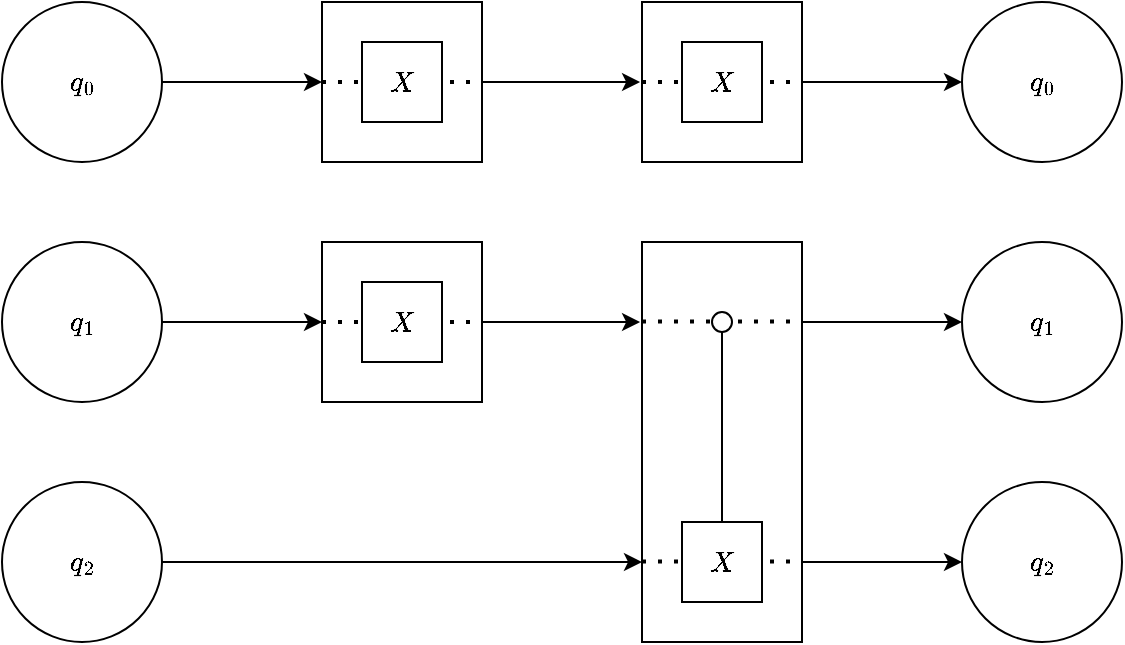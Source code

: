 <mxfile>
    <diagram name="Page-1" id="TqO0XknMDxeJT55NkYOL">
        <mxGraphModel dx="1195" dy="815" grid="1" gridSize="10" guides="1" tooltips="1" connect="1" arrows="1" fold="1" page="1" pageScale="1" pageWidth="850" pageHeight="1100" math="1" shadow="0">
            <root>
                <mxCell id="0"/>
                <mxCell id="1" parent="0"/>
                <mxCell id="89ghsDv7PfAujkezo9FC-12" style="edgeStyle=orthogonalEdgeStyle;rounded=0;orthogonalLoop=1;jettySize=auto;html=1;entryX=0;entryY=0.5;entryDx=0;entryDy=0;" parent="1" source="89ghsDv7PfAujkezo9FC-1" target="89ghsDv7PfAujkezo9FC-4" edge="1">
                    <mxGeometry relative="1" as="geometry"/>
                </mxCell>
                <mxCell id="89ghsDv7PfAujkezo9FC-1" value="$$q_0$$" style="ellipse;whiteSpace=wrap;html=1;" parent="1" vertex="1">
                    <mxGeometry x="80" y="80" width="80" height="80" as="geometry"/>
                </mxCell>
                <mxCell id="99" style="edgeStyle=none;html=1;" edge="1" parent="1" source="89ghsDv7PfAujkezo9FC-2">
                    <mxGeometry relative="1" as="geometry">
                        <mxPoint x="240" y="240" as="targetPoint"/>
                    </mxGeometry>
                </mxCell>
                <mxCell id="89ghsDv7PfAujkezo9FC-2" value="$$q_1$$" style="ellipse;whiteSpace=wrap;html=1;" parent="1" vertex="1">
                    <mxGeometry x="80" y="200" width="80" height="80" as="geometry"/>
                </mxCell>
                <mxCell id="89ghsDv7PfAujkezo9FC-29" style="edgeStyle=orthogonalEdgeStyle;rounded=0;orthogonalLoop=1;jettySize=auto;html=1;entryX=0;entryY=0.8;entryDx=0;entryDy=0;entryPerimeter=0;" parent="1" source="89ghsDv7PfAujkezo9FC-3" target="89ghsDv7PfAujkezo9FC-6" edge="1">
                    <mxGeometry relative="1" as="geometry">
                        <mxPoint x="240" y="360" as="targetPoint"/>
                    </mxGeometry>
                </mxCell>
                <mxCell id="89ghsDv7PfAujkezo9FC-3" value="$$q_2$$" style="ellipse;whiteSpace=wrap;html=1;" parent="1" vertex="1">
                    <mxGeometry x="80" y="320" width="80" height="80" as="geometry"/>
                </mxCell>
                <mxCell id="89ghsDv7PfAujkezo9FC-4" value="" style="rounded=0;whiteSpace=wrap;html=1;" parent="1" vertex="1">
                    <mxGeometry x="240" y="80" width="80" height="80" as="geometry"/>
                </mxCell>
                <mxCell id="89ghsDv7PfAujkezo9FC-22" style="edgeStyle=orthogonalEdgeStyle;rounded=0;orthogonalLoop=1;jettySize=auto;html=1;entryX=0;entryY=0.5;entryDx=0;entryDy=0;" parent="1" source="89ghsDv7PfAujkezo9FC-6" target="89ghsDv7PfAujkezo9FC-8" edge="1">
                    <mxGeometry relative="1" as="geometry">
                        <Array as="points">
                            <mxPoint x="510" y="240"/>
                            <mxPoint x="510" y="240"/>
                        </Array>
                    </mxGeometry>
                </mxCell>
                <mxCell id="89ghsDv7PfAujkezo9FC-32" style="edgeStyle=orthogonalEdgeStyle;rounded=0;orthogonalLoop=1;jettySize=auto;html=1;entryX=0;entryY=0.5;entryDx=0;entryDy=0;" parent="1" source="89ghsDv7PfAujkezo9FC-6" target="89ghsDv7PfAujkezo9FC-9" edge="1">
                    <mxGeometry relative="1" as="geometry">
                        <Array as="points">
                            <mxPoint x="510" y="360"/>
                            <mxPoint x="510" y="360"/>
                        </Array>
                    </mxGeometry>
                </mxCell>
                <mxCell id="89ghsDv7PfAujkezo9FC-6" value="" style="rounded=0;whiteSpace=wrap;html=1;" parent="1" vertex="1">
                    <mxGeometry x="400" y="200" width="80" height="200" as="geometry"/>
                </mxCell>
                <mxCell id="89ghsDv7PfAujkezo9FC-7" value="$$q_0$$" style="ellipse;whiteSpace=wrap;html=1;" parent="1" vertex="1">
                    <mxGeometry x="560" y="80" width="80" height="80" as="geometry"/>
                </mxCell>
                <mxCell id="89ghsDv7PfAujkezo9FC-8" value="$$q_1$$" style="ellipse;whiteSpace=wrap;html=1;" parent="1" vertex="1">
                    <mxGeometry x="560" y="200" width="80" height="80" as="geometry"/>
                </mxCell>
                <mxCell id="89ghsDv7PfAujkezo9FC-9" value="$$q_2$$" style="ellipse;whiteSpace=wrap;html=1;" parent="1" vertex="1">
                    <mxGeometry x="560" y="320" width="80" height="80" as="geometry"/>
                </mxCell>
                <mxCell id="89ghsDv7PfAujkezo9FC-11" style="edgeStyle=orthogonalEdgeStyle;rounded=0;orthogonalLoop=1;jettySize=auto;html=1;entryX=-0.012;entryY=0.2;entryDx=0;entryDy=0;entryPerimeter=0;" parent="1" source="89ghsDv7PfAujkezo9FC-4" edge="1">
                    <mxGeometry relative="1" as="geometry">
                        <mxPoint x="399.04" y="120" as="targetPoint"/>
                    </mxGeometry>
                </mxCell>
                <mxCell id="89ghsDv7PfAujkezo9FC-15" value="" style="endArrow=none;dashed=1;html=1;dashPattern=1 3;strokeWidth=2;rounded=0;entryX=1;entryY=0.5;entryDx=0;entryDy=0;" parent="1" target="89ghsDv7PfAujkezo9FC-4" edge="1">
                    <mxGeometry width="50" height="50" relative="1" as="geometry">
                        <mxPoint x="240" y="120" as="sourcePoint"/>
                        <mxPoint x="290" y="70" as="targetPoint"/>
                    </mxGeometry>
                </mxCell>
                <mxCell id="89ghsDv7PfAujkezo9FC-20" value="" style="endArrow=none;dashed=1;html=1;dashPattern=1 3;strokeWidth=2;rounded=0;entryX=1;entryY=0.5;entryDx=0;entryDy=0;" parent="1" edge="1">
                    <mxGeometry width="50" height="50" relative="1" as="geometry">
                        <mxPoint x="400" y="239.8" as="sourcePoint"/>
                        <mxPoint x="480" y="239.8" as="targetPoint"/>
                    </mxGeometry>
                </mxCell>
                <mxCell id="89ghsDv7PfAujkezo9FC-33" value="" style="endArrow=none;dashed=1;html=1;dashPattern=1 3;strokeWidth=2;rounded=0;entryX=1;entryY=0.5;entryDx=0;entryDy=0;" parent="1" edge="1">
                    <mxGeometry width="50" height="50" relative="1" as="geometry">
                        <mxPoint x="400" y="359.8" as="sourcePoint"/>
                        <mxPoint x="480" y="359.8" as="targetPoint"/>
                    </mxGeometry>
                </mxCell>
                <mxCell id="89ghsDv7PfAujkezo9FC-35" value="$$X$$" style="whiteSpace=wrap;html=1;aspect=fixed;" parent="1" vertex="1">
                    <mxGeometry x="260" y="100" width="40" height="40" as="geometry"/>
                </mxCell>
                <mxCell id="89ghsDv7PfAujkezo9FC-39" value="$$X$$" style="whiteSpace=wrap;html=1;aspect=fixed;" parent="1" vertex="1">
                    <mxGeometry x="420" y="340" width="40" height="40" as="geometry"/>
                </mxCell>
                <mxCell id="89ghsDv7PfAujkezo9FC-43" style="edgeStyle=orthogonalEdgeStyle;rounded=0;orthogonalLoop=1;jettySize=auto;html=1;entryX=0.5;entryY=0;entryDx=0;entryDy=0;endArrow=none;endFill=0;" parent="1" source="89ghsDv7PfAujkezo9FC-44" edge="1">
                    <mxGeometry relative="1" as="geometry">
                        <mxPoint x="440" y="340" as="targetPoint"/>
                    </mxGeometry>
                </mxCell>
                <mxCell id="89ghsDv7PfAujkezo9FC-44" value="" style="ellipse;whiteSpace=wrap;html=1;aspect=fixed;" parent="1" vertex="1">
                    <mxGeometry x="435" y="235" width="10" height="10" as="geometry"/>
                </mxCell>
                <mxCell id="89" style="edgeStyle=none;html=1;entryX=0;entryY=0.5;entryDx=0;entryDy=0;" parent="1" source="86" target="89ghsDv7PfAujkezo9FC-7" edge="1">
                    <mxGeometry relative="1" as="geometry"/>
                </mxCell>
                <mxCell id="86" value="" style="rounded=0;whiteSpace=wrap;html=1;" parent="1" vertex="1">
                    <mxGeometry x="400" y="80" width="80" height="80" as="geometry"/>
                </mxCell>
                <mxCell id="87" value="" style="endArrow=none;dashed=1;html=1;dashPattern=1 3;strokeWidth=2;rounded=0;entryX=1;entryY=0.5;entryDx=0;entryDy=0;" parent="1" target="86" edge="1">
                    <mxGeometry width="50" height="50" relative="1" as="geometry">
                        <mxPoint x="400" y="120" as="sourcePoint"/>
                        <mxPoint x="450" y="70" as="targetPoint"/>
                    </mxGeometry>
                </mxCell>
                <mxCell id="88" value="$$X$$" style="whiteSpace=wrap;html=1;aspect=fixed;" parent="1" vertex="1">
                    <mxGeometry x="420" y="100" width="40" height="40" as="geometry"/>
                </mxCell>
                <mxCell id="95" value="" style="rounded=0;whiteSpace=wrap;html=1;" vertex="1" parent="1">
                    <mxGeometry x="240" y="200" width="80" height="80" as="geometry"/>
                </mxCell>
                <mxCell id="96" style="edgeStyle=orthogonalEdgeStyle;rounded=0;orthogonalLoop=1;jettySize=auto;html=1;entryX=-0.012;entryY=0.2;entryDx=0;entryDy=0;entryPerimeter=0;" edge="1" parent="1" source="95">
                    <mxGeometry relative="1" as="geometry">
                        <mxPoint x="399.04" y="240" as="targetPoint"/>
                    </mxGeometry>
                </mxCell>
                <mxCell id="97" value="" style="endArrow=none;dashed=1;html=1;dashPattern=1 3;strokeWidth=2;rounded=0;entryX=1;entryY=0.5;entryDx=0;entryDy=0;" edge="1" parent="1" target="95">
                    <mxGeometry width="50" height="50" relative="1" as="geometry">
                        <mxPoint x="240" y="240" as="sourcePoint"/>
                        <mxPoint x="290" y="190" as="targetPoint"/>
                    </mxGeometry>
                </mxCell>
                <mxCell id="98" value="$$X$$" style="whiteSpace=wrap;html=1;aspect=fixed;" vertex="1" parent="1">
                    <mxGeometry x="260" y="220" width="40" height="40" as="geometry"/>
                </mxCell>
            </root>
        </mxGraphModel>
    </diagram>
</mxfile>